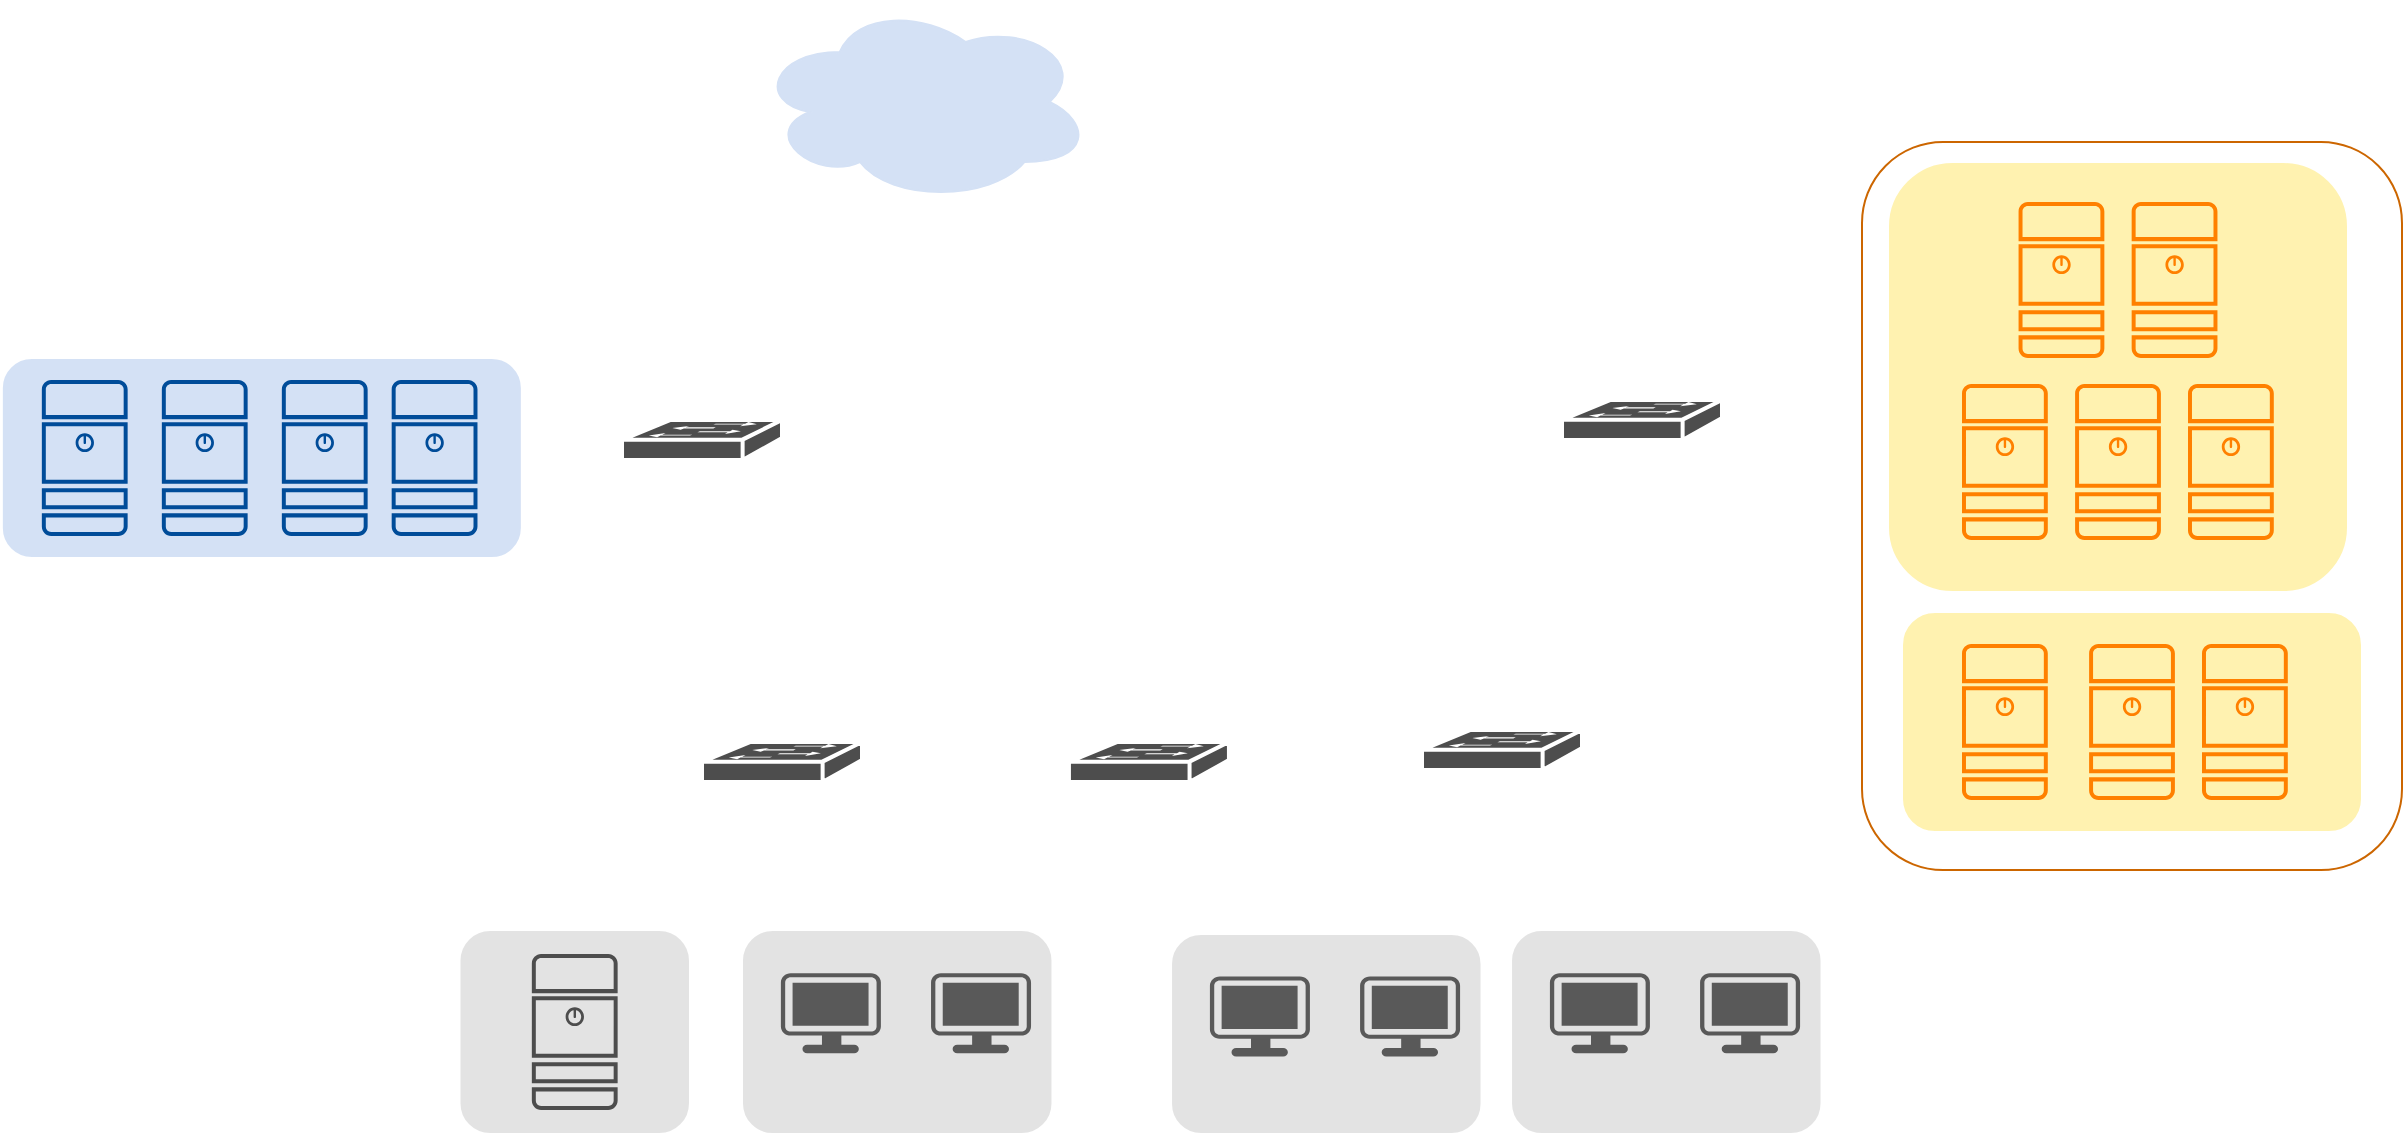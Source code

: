 <mxfile version="21.0.2" type="github">
  <diagram name="페이지-1" id="AGQtK88p8ZgHVh_D8q78">
    <mxGraphModel dx="2376" dy="1156" grid="1" gridSize="10" guides="1" tooltips="1" connect="1" arrows="1" fold="1" page="1" pageScale="1" pageWidth="827" pageHeight="1169" math="0" shadow="0">
      <root>
        <mxCell id="0" />
        <mxCell id="1" parent="0" />
        <mxCell id="TzcRcbj7E2KVNYpa8TYO-34" value="" style="rounded=1;whiteSpace=wrap;html=1;strokeColor=#CC6600;" parent="1" vertex="1">
          <mxGeometry x="800" y="140" width="270" height="364" as="geometry" />
        </mxCell>
        <mxCell id="TzcRcbj7E2KVNYpa8TYO-2" value="" style="shape=image;verticalLabelPosition=bottom;labelBackgroundColor=default;verticalAlign=top;aspect=fixed;imageAspect=0;image=https://www.rogerperkin.co.uk/wp-content/uploads/2014/01/cisco-layer-3-switch-visio-stencil.jpg;imageBorder=none;" parent="1" vertex="1">
          <mxGeometry x="352.18" y="299" width="62.58" height="68" as="geometry" />
        </mxCell>
        <mxCell id="TzcRcbj7E2KVNYpa8TYO-3" value="" style="shape=image;verticalLabelPosition=bottom;labelBackgroundColor=default;verticalAlign=top;aspect=fixed;imageAspect=0;image=https://www.rogerperkin.co.uk/wp-content/uploads/2014/01/cisco-layer-3-switch-visio-stencil.jpg;" parent="1" vertex="1">
          <mxGeometry x="480" y="299" width="62.58" height="68" as="geometry" />
        </mxCell>
        <mxCell id="TzcRcbj7E2KVNYpa8TYO-5" value="" style="shape=image;verticalLabelPosition=bottom;labelBackgroundColor=default;verticalAlign=top;aspect=fixed;imageAspect=0;image=https://www.freeiconspng.com/thumbs/switches-icons/switches-icon-7.jpg;" parent="1" vertex="1">
          <mxGeometry x="414.76" y="209" width="72.18" height="60" as="geometry" />
        </mxCell>
        <mxCell id="TzcRcbj7E2KVNYpa8TYO-6" value="" style="rounded=1;whiteSpace=wrap;html=1;fillColor=#D4E1F5;strokeColor=#FFFFFF;" parent="1" vertex="1">
          <mxGeometry x="-130.08" y="248" width="260" height="100" as="geometry" />
        </mxCell>
        <mxCell id="TzcRcbj7E2KVNYpa8TYO-7" value="" style="rounded=1;whiteSpace=wrap;html=1;fillColor=#FFF2B0;strokeColor=#FFFFFF;" parent="1" vertex="1">
          <mxGeometry x="820" y="375" width="230" height="110" as="geometry" />
        </mxCell>
        <mxCell id="TzcRcbj7E2KVNYpa8TYO-14" value="" style="sketch=0;points=[[0.015,0.015,0],[0.985,0.015,0],[0.985,0.985,0],[0.015,0.985,0],[0.25,0,0],[0.5,0,0],[0.75,0,0],[1,0.25,0],[1,0.5,0],[1,0.75,0],[0.75,1,0],[0.5,1,0],[0.25,1,0],[0,0.75,0],[0,0.5,0],[0,0.25,0]];verticalLabelPosition=bottom;html=1;verticalAlign=top;aspect=fixed;align=center;pointerEvents=1;shape=mxgraph.cisco19.server;fillColor=#004C99;strokeColor=#FF7E33;" parent="1" vertex="1">
          <mxGeometry x="64.84" y="259" width="42.9" height="78" as="geometry" />
        </mxCell>
        <mxCell id="TzcRcbj7E2KVNYpa8TYO-20" value="" style="group" parent="1" vertex="1" connectable="0">
          <mxGeometry x="280" y="534" width="155.24" height="102" as="geometry" />
        </mxCell>
        <mxCell id="TzcRcbj7E2KVNYpa8TYO-8" value="" style="rounded=1;whiteSpace=wrap;html=1;fillColor=#E3E3E3;strokeColor=#FFFFFF;" parent="TzcRcbj7E2KVNYpa8TYO-20" vertex="1">
          <mxGeometry x="-40" width="155.24" height="102" as="geometry" />
        </mxCell>
        <mxCell id="TzcRcbj7E2KVNYpa8TYO-18" value="" style="points=[[0.03,0.03,0],[0.5,0,0],[0.97,0.03,0],[1,0.4,0],[0.97,0.745,0],[0.5,1,0],[0.03,0.745,0],[0,0.4,0]];verticalLabelPosition=bottom;sketch=0;html=1;verticalAlign=top;aspect=fixed;align=center;pointerEvents=1;shape=mxgraph.cisco19.workstation;fillColor=#595959;strokeColor=none;" parent="TzcRcbj7E2KVNYpa8TYO-20" vertex="1">
          <mxGeometry x="-20.56" y="21.675" width="50" height="40" as="geometry" />
        </mxCell>
        <mxCell id="TzcRcbj7E2KVNYpa8TYO-19" value="" style="points=[[0.03,0.03,0],[0.5,0,0],[0.97,0.03,0],[1,0.4,0],[0.97,0.745,0],[0.5,1,0],[0.03,0.745,0],[0,0.4,0]];verticalLabelPosition=bottom;sketch=0;html=1;verticalAlign=top;aspect=fixed;align=center;pointerEvents=1;shape=mxgraph.cisco19.workstation;fillColor=#595959;strokeColor=none;" parent="TzcRcbj7E2KVNYpa8TYO-20" vertex="1">
          <mxGeometry x="54.52" y="21.675" width="50" height="40" as="geometry" />
        </mxCell>
        <mxCell id="TzcRcbj7E2KVNYpa8TYO-21" value="" style="group" parent="1" vertex="1" connectable="0">
          <mxGeometry x="454.52" y="536" width="155.24" height="100" as="geometry" />
        </mxCell>
        <mxCell id="TzcRcbj7E2KVNYpa8TYO-22" value="" style="rounded=1;whiteSpace=wrap;html=1;fillColor=#E3E3E3;strokeColor=#FFFFFF;" parent="TzcRcbj7E2KVNYpa8TYO-21" vertex="1">
          <mxGeometry width="155.24" height="100" as="geometry" />
        </mxCell>
        <mxCell id="TzcRcbj7E2KVNYpa8TYO-23" value="" style="points=[[0.03,0.03,0],[0.5,0,0],[0.97,0.03,0],[1,0.4,0],[0.97,0.745,0],[0.5,1,0],[0.03,0.745,0],[0,0.4,0]];verticalLabelPosition=bottom;sketch=0;html=1;verticalAlign=top;aspect=fixed;align=center;pointerEvents=1;shape=mxgraph.cisco19.workstation;fillColor=#595959;strokeColor=none;" parent="TzcRcbj7E2KVNYpa8TYO-21" vertex="1">
          <mxGeometry x="19.44" y="21.25" width="50" height="40" as="geometry" />
        </mxCell>
        <mxCell id="TzcRcbj7E2KVNYpa8TYO-24" value="" style="points=[[0.03,0.03,0],[0.5,0,0],[0.97,0.03,0],[1,0.4,0],[0.97,0.745,0],[0.5,1,0],[0.03,0.745,0],[0,0.4,0]];verticalLabelPosition=bottom;sketch=0;html=1;verticalAlign=top;aspect=fixed;align=center;pointerEvents=1;shape=mxgraph.cisco19.workstation;fillColor=#595959;strokeColor=none;" parent="TzcRcbj7E2KVNYpa8TYO-21" vertex="1">
          <mxGeometry x="94.52" y="21.25" width="50" height="40" as="geometry" />
        </mxCell>
        <mxCell id="TzcRcbj7E2KVNYpa8TYO-25" value="" style="group" parent="1" vertex="1" connectable="0">
          <mxGeometry x="624.52" y="534" width="155.24" height="102" as="geometry" />
        </mxCell>
        <mxCell id="TzcRcbj7E2KVNYpa8TYO-26" value="" style="rounded=1;whiteSpace=wrap;html=1;fillColor=#E3E3E3;strokeColor=#FFFFFF;" parent="TzcRcbj7E2KVNYpa8TYO-25" vertex="1">
          <mxGeometry width="155.24" height="102" as="geometry" />
        </mxCell>
        <mxCell id="TzcRcbj7E2KVNYpa8TYO-27" value="" style="points=[[0.03,0.03,0],[0.5,0,0],[0.97,0.03,0],[1,0.4,0],[0.97,0.745,0],[0.5,1,0],[0.03,0.745,0],[0,0.4,0]];verticalLabelPosition=bottom;sketch=0;html=1;verticalAlign=top;aspect=fixed;align=center;pointerEvents=1;shape=mxgraph.cisco19.workstation;fillColor=#595959;strokeColor=none;" parent="TzcRcbj7E2KVNYpa8TYO-25" vertex="1">
          <mxGeometry x="19.44" y="21.675" width="50" height="40" as="geometry" />
        </mxCell>
        <mxCell id="TzcRcbj7E2KVNYpa8TYO-28" value="" style="points=[[0.03,0.03,0],[0.5,0,0],[0.97,0.03,0],[1,0.4,0],[0.97,0.745,0],[0.5,1,0],[0.03,0.745,0],[0,0.4,0]];verticalLabelPosition=bottom;sketch=0;html=1;verticalAlign=top;aspect=fixed;align=center;pointerEvents=1;shape=mxgraph.cisco19.workstation;fillColor=#595959;strokeColor=none;" parent="TzcRcbj7E2KVNYpa8TYO-25" vertex="1">
          <mxGeometry x="94.52" y="21.675" width="50" height="40" as="geometry" />
        </mxCell>
        <mxCell id="TzcRcbj7E2KVNYpa8TYO-13" value="" style="sketch=0;points=[[0.015,0.015,0],[0.985,0.015,0],[0.985,0.985,0],[0.015,0.985,0],[0.25,0,0],[0.5,0,0],[0.75,0,0],[1,0.25,0],[1,0.5,0],[1,0.75,0],[0.75,1,0],[0.5,1,0],[0.25,1,0],[0,0.75,0],[0,0.5,0],[0,0.25,0]];verticalLabelPosition=bottom;html=1;verticalAlign=top;aspect=fixed;align=center;pointerEvents=1;shape=mxgraph.cisco19.server;fillColor=#FF8000;strokeColor=#FF7E33;" parent="1" vertex="1">
          <mxGeometry x="913.55" y="391" width="42.9" height="78" as="geometry" />
        </mxCell>
        <mxCell id="TzcRcbj7E2KVNYpa8TYO-30" value="" style="sketch=0;points=[[0.015,0.015,0],[0.985,0.015,0],[0.985,0.985,0],[0.015,0.985,0],[0.25,0,0],[0.5,0,0],[0.75,0,0],[1,0.25,0],[1,0.5,0],[1,0.75,0],[0.75,1,0],[0.5,1,0],[0.25,1,0],[0,0.75,0],[0,0.5,0],[0,0.25,0]];verticalLabelPosition=bottom;html=1;verticalAlign=top;aspect=fixed;align=center;pointerEvents=1;shape=mxgraph.cisco19.server;fillColor=#FF8000;strokeColor=#FF7E33;" parent="1" vertex="1">
          <mxGeometry x="970" y="391" width="42.9" height="78" as="geometry" />
        </mxCell>
        <mxCell id="TzcRcbj7E2KVNYpa8TYO-31" value="" style="rounded=1;whiteSpace=wrap;html=1;fillColor=#FFF2B0;strokeColor=#FFFFFF;" parent="1" vertex="1">
          <mxGeometry x="813" y="150" width="230" height="215" as="geometry" />
        </mxCell>
        <mxCell id="TzcRcbj7E2KVNYpa8TYO-32" value="" style="sketch=0;points=[[0.015,0.015,0],[0.985,0.015,0],[0.985,0.985,0],[0.015,0.985,0],[0.25,0,0],[0.5,0,0],[0.75,0,0],[1,0.25,0],[1,0.5,0],[1,0.75,0],[0.75,1,0],[0.5,1,0],[0.25,1,0],[0,0.75,0],[0,0.5,0],[0,0.25,0]];verticalLabelPosition=bottom;html=1;verticalAlign=top;aspect=fixed;align=center;pointerEvents=1;shape=mxgraph.cisco19.server;fillColor=#FF8000;strokeColor=#FF7E33;" parent="1" vertex="1">
          <mxGeometry x="906.55" y="261" width="42.9" height="78" as="geometry" />
        </mxCell>
        <mxCell id="TzcRcbj7E2KVNYpa8TYO-33" value="" style="sketch=0;points=[[0.015,0.015,0],[0.985,0.015,0],[0.985,0.985,0],[0.015,0.985,0],[0.25,0,0],[0.5,0,0],[0.75,0,0],[1,0.25,0],[1,0.5,0],[1,0.75,0],[0.75,1,0],[0.5,1,0],[0.25,1,0],[0,0.75,0],[0,0.5,0],[0,0.25,0]];verticalLabelPosition=bottom;html=1;verticalAlign=top;aspect=fixed;align=center;pointerEvents=1;shape=mxgraph.cisco19.server;fillColor=#FF8000;strokeColor=#FF7E33;" parent="1" vertex="1">
          <mxGeometry x="963" y="261" width="42.9" height="78" as="geometry" />
        </mxCell>
        <mxCell id="TzcRcbj7E2KVNYpa8TYO-36" value="" style="shape=mxgraph.cisco.switches.workgroup_switch;sketch=0;html=1;pointerEvents=1;dashed=0;fillColor=#4D4D4D;strokeColor=#ffffff;strokeWidth=2;verticalLabelPosition=bottom;verticalAlign=top;align=center;outlineConnect=0;" parent="1" vertex="1">
          <mxGeometry x="220" y="440" width="80" height="20" as="geometry" />
        </mxCell>
        <mxCell id="TzcRcbj7E2KVNYpa8TYO-39" value="" style="shape=mxgraph.cisco.switches.workgroup_switch;sketch=0;html=1;pointerEvents=1;dashed=0;fillColor=#4D4D4D;strokeColor=#ffffff;strokeWidth=2;verticalLabelPosition=bottom;verticalAlign=top;align=center;outlineConnect=0;" parent="1" vertex="1">
          <mxGeometry x="403.47" y="440" width="80" height="20" as="geometry" />
        </mxCell>
        <mxCell id="TzcRcbj7E2KVNYpa8TYO-40" value="" style="shape=mxgraph.cisco.switches.workgroup_switch;sketch=0;html=1;pointerEvents=1;dashed=0;fillColor=#4D4D4D;strokeColor=#ffffff;strokeWidth=2;verticalLabelPosition=bottom;verticalAlign=top;align=center;outlineConnect=0;" parent="1" vertex="1">
          <mxGeometry x="650" y="269" width="80" height="20" as="geometry" />
        </mxCell>
        <mxCell id="TzcRcbj7E2KVNYpa8TYO-41" value="" style="shape=mxgraph.cisco.switches.workgroup_switch;sketch=0;html=1;pointerEvents=1;dashed=0;fillColor=#4D4D4D;strokeColor=#ffffff;strokeWidth=2;verticalLabelPosition=bottom;verticalAlign=top;align=center;outlineConnect=0;" parent="1" vertex="1">
          <mxGeometry x="580" y="434" width="80" height="20" as="geometry" />
        </mxCell>
        <mxCell id="TzcRcbj7E2KVNYpa8TYO-42" value="" style="shape=mxgraph.cisco.switches.workgroup_switch;sketch=0;html=1;pointerEvents=1;dashed=0;fillColor=#4D4D4D;strokeColor=#ffffff;strokeWidth=2;verticalLabelPosition=bottom;verticalAlign=top;align=center;outlineConnect=0;" parent="1" vertex="1">
          <mxGeometry x="180" y="279" width="80" height="20" as="geometry" />
        </mxCell>
        <mxCell id="TzcRcbj7E2KVNYpa8TYO-54" value="" style="sketch=0;points=[[0.015,0.015,0],[0.985,0.015,0],[0.985,0.985,0],[0.015,0.985,0],[0.25,0,0],[0.5,0,0],[0.75,0,0],[1,0.25,0],[1,0.5,0],[1,0.75,0],[0.75,1,0],[0.5,1,0],[0.25,1,0],[0,0.75,0],[0,0.5,0],[0,0.25,0]];verticalLabelPosition=bottom;html=1;verticalAlign=top;aspect=fixed;align=center;pointerEvents=1;shape=mxgraph.cisco19.server;fillColor=#004C99;strokeColor=#FF7E33;" parent="1" vertex="1">
          <mxGeometry x="9.92" y="259" width="42.9" height="78" as="geometry" />
        </mxCell>
        <mxCell id="TzcRcbj7E2KVNYpa8TYO-55" value="" style="sketch=0;points=[[0.015,0.015,0],[0.985,0.015,0],[0.985,0.985,0],[0.015,0.985,0],[0.25,0,0],[0.5,0,0],[0.75,0,0],[1,0.25,0],[1,0.5,0],[1,0.75,0],[0.75,1,0],[0.5,1,0],[0.25,1,0],[0,0.75,0],[0,0.5,0],[0,0.25,0]];verticalLabelPosition=bottom;html=1;verticalAlign=top;aspect=fixed;align=center;pointerEvents=1;shape=mxgraph.cisco19.server;fillColor=#004C99;strokeColor=#FF7E33;" parent="1" vertex="1">
          <mxGeometry x="-50.08" y="259" width="42.9" height="78" as="geometry" />
        </mxCell>
        <mxCell id="TzcRcbj7E2KVNYpa8TYO-56" value="" style="sketch=0;points=[[0.015,0.015,0],[0.985,0.015,0],[0.985,0.985,0],[0.015,0.985,0],[0.25,0,0],[0.5,0,0],[0.75,0,0],[1,0.25,0],[1,0.5,0],[1,0.75,0],[0.75,1,0],[0.5,1,0],[0.25,1,0],[0,0.75,0],[0,0.5,0],[0,0.25,0]];verticalLabelPosition=bottom;html=1;verticalAlign=top;aspect=fixed;align=center;pointerEvents=1;shape=mxgraph.cisco19.server;fillColor=#004C99;strokeColor=#FF7E33;" parent="1" vertex="1">
          <mxGeometry x="-110.08" y="259" width="42.9" height="78" as="geometry" />
        </mxCell>
        <mxCell id="TzcRcbj7E2KVNYpa8TYO-50" value="" style="rounded=1;whiteSpace=wrap;html=1;fillColor=#E3E3E3;strokeColor=#FFFFFF;" parent="1" vertex="1">
          <mxGeometry x="98.75" y="534" width="115.24" height="102" as="geometry" />
        </mxCell>
        <mxCell id="TzcRcbj7E2KVNYpa8TYO-53" value="" style="sketch=0;points=[[0.015,0.015,0],[0.985,0.015,0],[0.985,0.985,0],[0.015,0.985,0],[0.25,0,0],[0.5,0,0],[0.75,0,0],[1,0.25,0],[1,0.5,0],[1,0.75,0],[0.75,1,0],[0.5,1,0],[0.25,1,0],[0,0.75,0],[0,0.5,0],[0,0.25,0]];verticalLabelPosition=bottom;html=1;verticalAlign=top;aspect=fixed;align=center;pointerEvents=1;shape=mxgraph.cisco19.server;fillColor=#4D4D4D;strokeColor=#FF7E33;" parent="1" vertex="1">
          <mxGeometry x="134.92" y="546" width="42.9" height="78" as="geometry" />
        </mxCell>
        <mxCell id="TzcRcbj7E2KVNYpa8TYO-60" value="" style="sketch=0;points=[[0.015,0.015,0],[0.985,0.015,0],[0.985,0.985,0],[0.015,0.985,0],[0.25,0,0],[0.5,0,0],[0.75,0,0],[1,0.25,0],[1,0.5,0],[1,0.75,0],[0.75,1,0],[0.5,1,0],[0.25,1,0],[0,0.75,0],[0,0.5,0],[0,0.25,0]];verticalLabelPosition=bottom;html=1;verticalAlign=top;aspect=fixed;align=center;pointerEvents=1;shape=mxgraph.cisco19.server;fillColor=#FF8000;strokeColor=#FF7E33;" parent="1" vertex="1">
          <mxGeometry x="850" y="391" width="42.9" height="78" as="geometry" />
        </mxCell>
        <mxCell id="TzcRcbj7E2KVNYpa8TYO-61" value="" style="sketch=0;points=[[0.015,0.015,0],[0.985,0.015,0],[0.985,0.985,0],[0.015,0.985,0],[0.25,0,0],[0.5,0,0],[0.75,0,0],[1,0.25,0],[1,0.5,0],[1,0.75,0],[0.75,1,0],[0.5,1,0],[0.25,1,0],[0,0.75,0],[0,0.5,0],[0,0.25,0]];verticalLabelPosition=bottom;html=1;verticalAlign=top;aspect=fixed;align=center;pointerEvents=1;shape=mxgraph.cisco19.server;fillColor=#FF8000;strokeColor=#FF7E33;" parent="1" vertex="1">
          <mxGeometry x="850" y="261" width="42.9" height="78" as="geometry" />
        </mxCell>
        <mxCell id="TzcRcbj7E2KVNYpa8TYO-62" value="" style="sketch=0;points=[[0.015,0.015,0],[0.985,0.015,0],[0.985,0.985,0],[0.015,0.985,0],[0.25,0,0],[0.5,0,0],[0.75,0,0],[1,0.25,0],[1,0.5,0],[1,0.75,0],[0.75,1,0],[0.5,1,0],[0.25,1,0],[0,0.75,0],[0,0.5,0],[0,0.25,0]];verticalLabelPosition=bottom;html=1;verticalAlign=top;aspect=fixed;align=center;pointerEvents=1;shape=mxgraph.cisco19.server;fillColor=#FF8000;strokeColor=#FF7E33;" parent="1" vertex="1">
          <mxGeometry x="934.83" y="170" width="42.9" height="78" as="geometry" />
        </mxCell>
        <mxCell id="TzcRcbj7E2KVNYpa8TYO-63" value="" style="sketch=0;points=[[0.015,0.015,0],[0.985,0.015,0],[0.985,0.985,0],[0.015,0.985,0],[0.25,0,0],[0.5,0,0],[0.75,0,0],[1,0.25,0],[1,0.5,0],[1,0.75,0],[0.75,1,0],[0.5,1,0],[0.25,1,0],[0,0.75,0],[0,0.5,0],[0,0.25,0]];verticalLabelPosition=bottom;html=1;verticalAlign=top;aspect=fixed;align=center;pointerEvents=1;shape=mxgraph.cisco19.server;fillColor=#FF8000;strokeColor=#FF7E33;" parent="1" vertex="1">
          <mxGeometry x="878.28" y="170" width="42.9" height="78" as="geometry" />
        </mxCell>
        <mxCell id="F6gRw0wG-0sJVJv1_u1h-2" value="" style="ellipse;shape=cloud;whiteSpace=wrap;html=1;strokeColor=#D4E1F5;fillColor=#D4E1F5;" vertex="1" parent="1">
          <mxGeometry x="246.94" y="70" width="167.82" height="100" as="geometry" />
        </mxCell>
      </root>
    </mxGraphModel>
  </diagram>
</mxfile>

